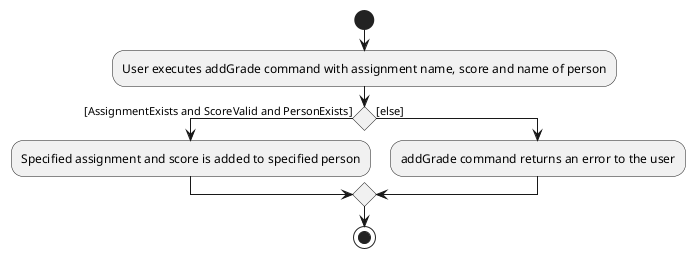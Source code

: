 @startuml
start
:User executes addGrade command with assignment name, score and name of person;
if () then ([AssignmentExists and ScoreValid and PersonExists])
    :Specified assignment and score is added to specified person;
else ([else])
:addGrade command returns an error to the user;
endif
stop
@enduml
